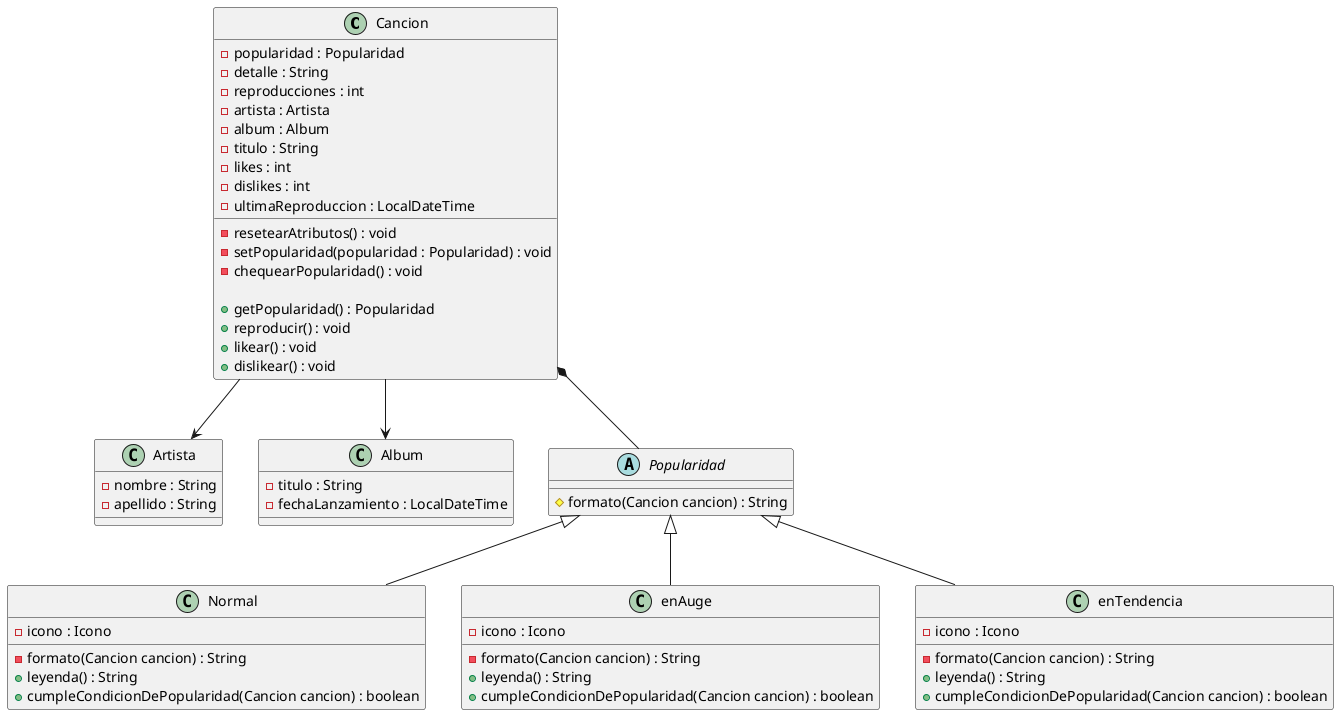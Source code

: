 @startuml

class Cancion{
    -popularidad : Popularidad
    -detalle : String
    -reproducciones : int
    -artista : Artista
    -album : Album
    -titulo : String
    -likes : int
    -dislikes : int
    -ultimaReproduccion : LocalDateTime

    -resetearAtributos() : void
    -setPopularidad(popularidad : Popularidad) : void
    -chequearPopularidad() : void

    +getPopularidad() : Popularidad
    +reproducir() : void
    +likear() : void
    +dislikear() : void


}

Cancion --> Artista
class Artista{
    -nombre : String
    -apellido : String
}

Cancion --> Album
class Album{
    -titulo : String
    -fechaLanzamiento : LocalDateTime
}

Cancion *-- Popularidad

abstract class Popularidad {
    #formato(Cancion cancion) : String
}

class Normal extends Popularidad {
    -icono : Icono

    -formato(Cancion cancion) : String
    +leyenda() : String
    +cumpleCondicionDePopularidad(Cancion cancion) : boolean

}

class enAuge extends Popularidad {
    -icono : Icono

    -formato(Cancion cancion) : String
    +leyenda() : String
    +cumpleCondicionDePopularidad(Cancion cancion) : boolean


}

class enTendencia extends Popularidad {
    -icono : Icono

    -formato(Cancion cancion) : String
    +leyenda() : String
    +cumpleCondicionDePopularidad(Cancion cancion) : boolean


}

@enduml
